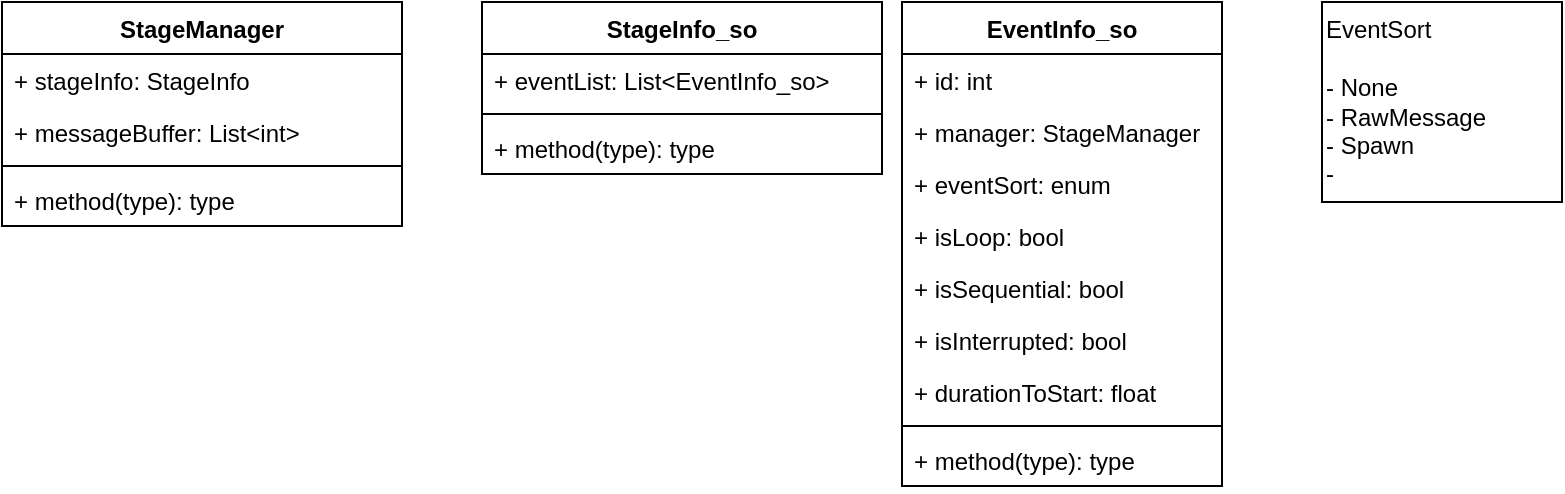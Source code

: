 <mxfile version="21.2.8" type="device">
  <diagram name="페이지-1" id="E7m3agP-u76zCWIemhPm">
    <mxGraphModel dx="2245" dy="828" grid="1" gridSize="10" guides="1" tooltips="1" connect="1" arrows="1" fold="1" page="1" pageScale="1" pageWidth="827" pageHeight="1169" math="0" shadow="0">
      <root>
        <mxCell id="0" />
        <mxCell id="1" parent="0" />
        <mxCell id="3oXvr0XFDzQJuZy9kKZo-1" value="StageInfo_so" style="swimlane;fontStyle=1;align=center;verticalAlign=top;childLayout=stackLayout;horizontal=1;startSize=26;horizontalStack=0;resizeParent=1;resizeParentMax=0;resizeLast=0;collapsible=1;marginBottom=0;whiteSpace=wrap;html=1;" parent="1" vertex="1">
          <mxGeometry x="160" y="210" width="200" height="86" as="geometry" />
        </mxCell>
        <mxCell id="3oXvr0XFDzQJuZy9kKZo-15" value="+ eventList: List&amp;lt;EventInfo_so&amp;gt;" style="text;strokeColor=none;fillColor=none;align=left;verticalAlign=top;spacingLeft=4;spacingRight=4;overflow=hidden;rotatable=0;points=[[0,0.5],[1,0.5]];portConstraint=eastwest;whiteSpace=wrap;html=1;" parent="3oXvr0XFDzQJuZy9kKZo-1" vertex="1">
          <mxGeometry y="26" width="200" height="26" as="geometry" />
        </mxCell>
        <mxCell id="3oXvr0XFDzQJuZy9kKZo-3" value="" style="line;strokeWidth=1;fillColor=none;align=left;verticalAlign=middle;spacingTop=-1;spacingLeft=3;spacingRight=3;rotatable=0;labelPosition=right;points=[];portConstraint=eastwest;strokeColor=inherit;" parent="3oXvr0XFDzQJuZy9kKZo-1" vertex="1">
          <mxGeometry y="52" width="200" height="8" as="geometry" />
        </mxCell>
        <mxCell id="3oXvr0XFDzQJuZy9kKZo-4" value="+ method(type): type" style="text;strokeColor=none;fillColor=none;align=left;verticalAlign=top;spacingLeft=4;spacingRight=4;overflow=hidden;rotatable=0;points=[[0,0.5],[1,0.5]];portConstraint=eastwest;whiteSpace=wrap;html=1;" parent="3oXvr0XFDzQJuZy9kKZo-1" vertex="1">
          <mxGeometry y="60" width="200" height="26" as="geometry" />
        </mxCell>
        <mxCell id="3oXvr0XFDzQJuZy9kKZo-5" value="EventInfo_so" style="swimlane;fontStyle=1;align=center;verticalAlign=top;childLayout=stackLayout;horizontal=1;startSize=26;horizontalStack=0;resizeParent=1;resizeParentMax=0;resizeLast=0;collapsible=1;marginBottom=0;whiteSpace=wrap;html=1;" parent="1" vertex="1">
          <mxGeometry x="370" y="210" width="160" height="242" as="geometry" />
        </mxCell>
        <mxCell id="3oXvr0XFDzQJuZy9kKZo-12" value="+ id: int" style="text;strokeColor=none;fillColor=none;align=left;verticalAlign=top;spacingLeft=4;spacingRight=4;overflow=hidden;rotatable=0;points=[[0,0.5],[1,0.5]];portConstraint=eastwest;whiteSpace=wrap;html=1;" parent="3oXvr0XFDzQJuZy9kKZo-5" vertex="1">
          <mxGeometry y="26" width="160" height="26" as="geometry" />
        </mxCell>
        <mxCell id="3oXvr0XFDzQJuZy9kKZo-6" value="+ manager: StageManager" style="text;strokeColor=none;fillColor=none;align=left;verticalAlign=top;spacingLeft=4;spacingRight=4;overflow=hidden;rotatable=0;points=[[0,0.5],[1,0.5]];portConstraint=eastwest;whiteSpace=wrap;html=1;" parent="3oXvr0XFDzQJuZy9kKZo-5" vertex="1">
          <mxGeometry y="52" width="160" height="26" as="geometry" />
        </mxCell>
        <mxCell id="3oXvr0XFDzQJuZy9kKZo-14" value="+ eventSort: enum" style="text;strokeColor=none;fillColor=none;align=left;verticalAlign=top;spacingLeft=4;spacingRight=4;overflow=hidden;rotatable=0;points=[[0,0.5],[1,0.5]];portConstraint=eastwest;whiteSpace=wrap;html=1;" parent="3oXvr0XFDzQJuZy9kKZo-5" vertex="1">
          <mxGeometry y="78" width="160" height="26" as="geometry" />
        </mxCell>
        <mxCell id="3oXvr0XFDzQJuZy9kKZo-9" value="+ isLoop: bool" style="text;strokeColor=none;fillColor=none;align=left;verticalAlign=top;spacingLeft=4;spacingRight=4;overflow=hidden;rotatable=0;points=[[0,0.5],[1,0.5]];portConstraint=eastwest;whiteSpace=wrap;html=1;" parent="3oXvr0XFDzQJuZy9kKZo-5" vertex="1">
          <mxGeometry y="104" width="160" height="26" as="geometry" />
        </mxCell>
        <mxCell id="3oXvr0XFDzQJuZy9kKZo-11" value="+ isSequential: bool" style="text;strokeColor=none;fillColor=none;align=left;verticalAlign=top;spacingLeft=4;spacingRight=4;overflow=hidden;rotatable=0;points=[[0,0.5],[1,0.5]];portConstraint=eastwest;whiteSpace=wrap;html=1;" parent="3oXvr0XFDzQJuZy9kKZo-5" vertex="1">
          <mxGeometry y="130" width="160" height="26" as="geometry" />
        </mxCell>
        <mxCell id="3oXvr0XFDzQJuZy9kKZo-16" value="+ isInterrupted: bool" style="text;strokeColor=none;fillColor=none;align=left;verticalAlign=top;spacingLeft=4;spacingRight=4;overflow=hidden;rotatable=0;points=[[0,0.5],[1,0.5]];portConstraint=eastwest;whiteSpace=wrap;html=1;" parent="3oXvr0XFDzQJuZy9kKZo-5" vertex="1">
          <mxGeometry y="156" width="160" height="26" as="geometry" />
        </mxCell>
        <mxCell id="3oXvr0XFDzQJuZy9kKZo-10" value="+ durationToStart: float" style="text;strokeColor=none;fillColor=none;align=left;verticalAlign=top;spacingLeft=4;spacingRight=4;overflow=hidden;rotatable=0;points=[[0,0.5],[1,0.5]];portConstraint=eastwest;whiteSpace=wrap;html=1;" parent="3oXvr0XFDzQJuZy9kKZo-5" vertex="1">
          <mxGeometry y="182" width="160" height="26" as="geometry" />
        </mxCell>
        <mxCell id="3oXvr0XFDzQJuZy9kKZo-7" value="" style="line;strokeWidth=1;fillColor=none;align=left;verticalAlign=middle;spacingTop=-1;spacingLeft=3;spacingRight=3;rotatable=0;labelPosition=right;points=[];portConstraint=eastwest;strokeColor=inherit;" parent="3oXvr0XFDzQJuZy9kKZo-5" vertex="1">
          <mxGeometry y="208" width="160" height="8" as="geometry" />
        </mxCell>
        <mxCell id="3oXvr0XFDzQJuZy9kKZo-8" value="+ method(type): type" style="text;strokeColor=none;fillColor=none;align=left;verticalAlign=top;spacingLeft=4;spacingRight=4;overflow=hidden;rotatable=0;points=[[0,0.5],[1,0.5]];portConstraint=eastwest;whiteSpace=wrap;html=1;" parent="3oXvr0XFDzQJuZy9kKZo-5" vertex="1">
          <mxGeometry y="216" width="160" height="26" as="geometry" />
        </mxCell>
        <mxCell id="3oXvr0XFDzQJuZy9kKZo-13" value="EventSort&lt;br&gt;&lt;br&gt;- None&lt;br&gt;- RawMessage&lt;br&gt;- Spawn&lt;br&gt;-&amp;nbsp;" style="html=1;whiteSpace=wrap;align=left;" parent="1" vertex="1">
          <mxGeometry x="580" y="210" width="120" height="100" as="geometry" />
        </mxCell>
        <mxCell id="iZJFteHxTLMgJ9VRQvQH-1" value="StageManager" style="swimlane;fontStyle=1;align=center;verticalAlign=top;childLayout=stackLayout;horizontal=1;startSize=26;horizontalStack=0;resizeParent=1;resizeParentMax=0;resizeLast=0;collapsible=1;marginBottom=0;whiteSpace=wrap;html=1;" vertex="1" parent="1">
          <mxGeometry x="-80" y="210" width="200" height="112" as="geometry" />
        </mxCell>
        <mxCell id="iZJFteHxTLMgJ9VRQvQH-2" value="+ stageInfo: StageInfo" style="text;strokeColor=none;fillColor=none;align=left;verticalAlign=top;spacingLeft=4;spacingRight=4;overflow=hidden;rotatable=0;points=[[0,0.5],[1,0.5]];portConstraint=eastwest;whiteSpace=wrap;html=1;" vertex="1" parent="iZJFteHxTLMgJ9VRQvQH-1">
          <mxGeometry y="26" width="200" height="26" as="geometry" />
        </mxCell>
        <mxCell id="iZJFteHxTLMgJ9VRQvQH-3" value="+ messageBuffer: List&amp;lt;int&amp;gt;" style="text;strokeColor=none;fillColor=none;align=left;verticalAlign=top;spacingLeft=4;spacingRight=4;overflow=hidden;rotatable=0;points=[[0,0.5],[1,0.5]];portConstraint=eastwest;whiteSpace=wrap;html=1;" vertex="1" parent="iZJFteHxTLMgJ9VRQvQH-1">
          <mxGeometry y="52" width="200" height="26" as="geometry" />
        </mxCell>
        <mxCell id="iZJFteHxTLMgJ9VRQvQH-4" value="" style="line;strokeWidth=1;fillColor=none;align=left;verticalAlign=middle;spacingTop=-1;spacingLeft=3;spacingRight=3;rotatable=0;labelPosition=right;points=[];portConstraint=eastwest;strokeColor=inherit;" vertex="1" parent="iZJFteHxTLMgJ9VRQvQH-1">
          <mxGeometry y="78" width="200" height="8" as="geometry" />
        </mxCell>
        <mxCell id="iZJFteHxTLMgJ9VRQvQH-5" value="+ method(type): type" style="text;strokeColor=none;fillColor=none;align=left;verticalAlign=top;spacingLeft=4;spacingRight=4;overflow=hidden;rotatable=0;points=[[0,0.5],[1,0.5]];portConstraint=eastwest;whiteSpace=wrap;html=1;" vertex="1" parent="iZJFteHxTLMgJ9VRQvQH-1">
          <mxGeometry y="86" width="200" height="26" as="geometry" />
        </mxCell>
      </root>
    </mxGraphModel>
  </diagram>
</mxfile>
